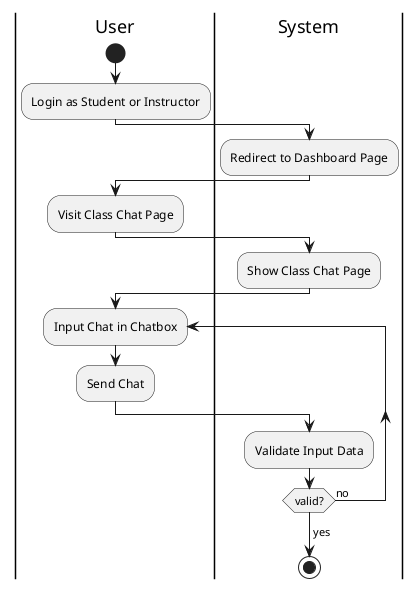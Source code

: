 @startuml AddChat
|User|
start
:Login as Student or Instructor;
|System|
:Redirect to Dashboard Page;
|User|
:Visit Class Chat Page;
|System|
:Show Class Chat Page;
|User|
repeat :Input Chat in Chatbox;
:Send Chat;
|System|
:Validate Input Data;
repeat while(valid?) is (no)
-> yes;
stop
@enduml
